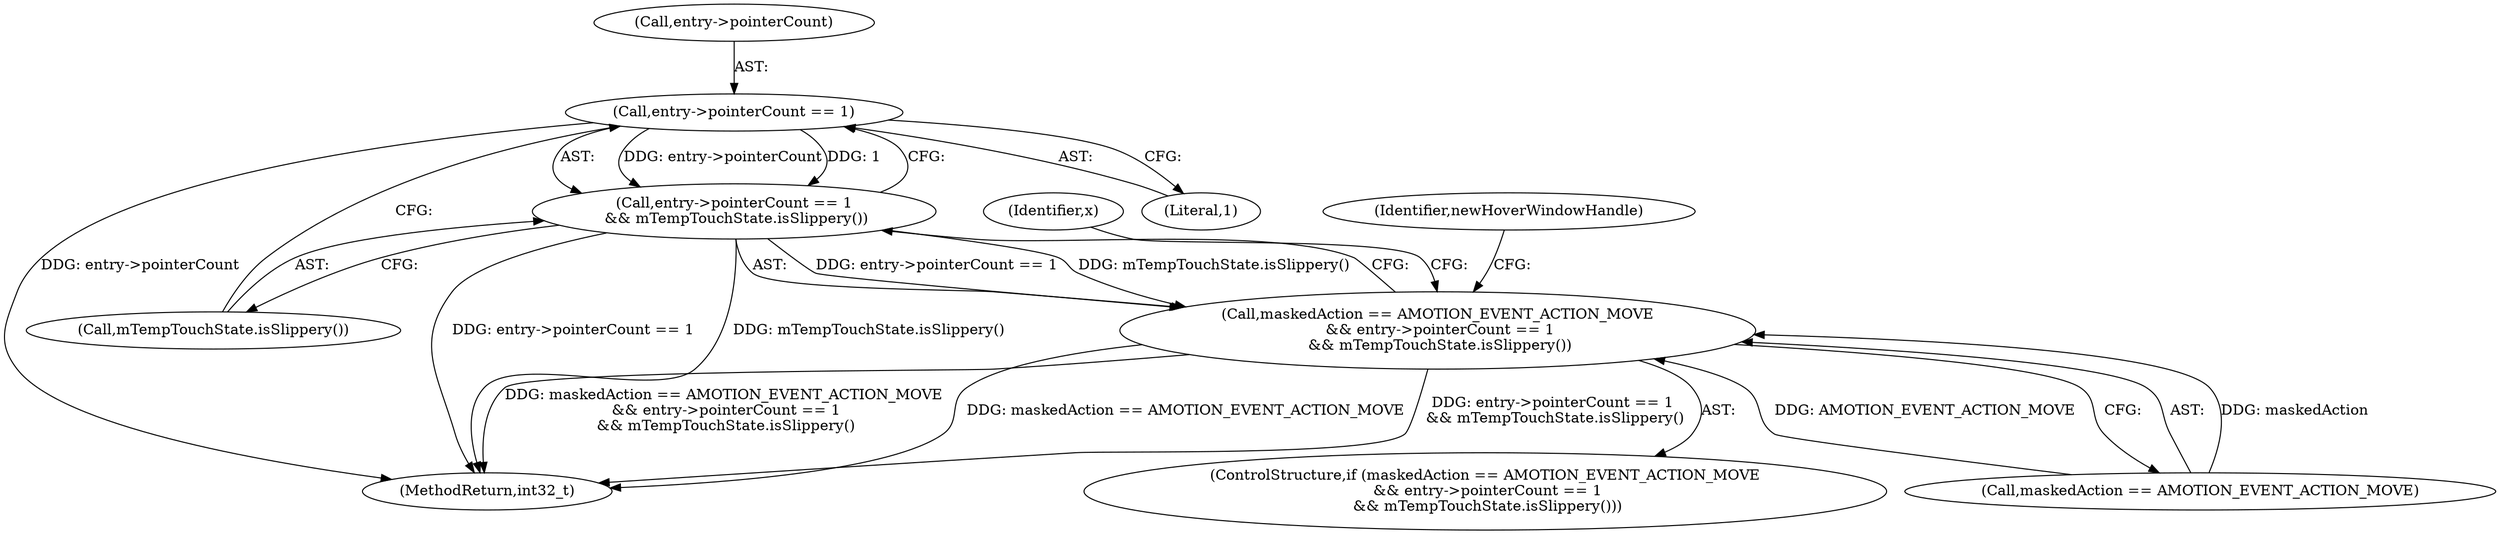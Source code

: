 digraph "0_Android_03a53d1c7765eeb3af0bc34c3dff02ada1953fbf_0@pointer" {
"1000553" [label="(Call,entry->pointerCount == 1)"];
"1000552" [label="(Call,entry->pointerCount == 1\n && mTempTouchState.isSlippery())"];
"1000548" [label="(Call,maskedAction == AMOTION_EVENT_ACTION_MOVE\n && entry->pointerCount == 1\n && mTempTouchState.isSlippery())"];
"1000562" [label="(Identifier,x)"];
"1000558" [label="(Call,mTempTouchState.isSlippery())"];
"1000552" [label="(Call,entry->pointerCount == 1\n && mTempTouchState.isSlippery())"];
"1001167" [label="(MethodReturn,int32_t)"];
"1000553" [label="(Call,entry->pointerCount == 1)"];
"1000557" [label="(Literal,1)"];
"1000554" [label="(Call,entry->pointerCount)"];
"1000549" [label="(Call,maskedAction == AMOTION_EVENT_ACTION_MOVE)"];
"1000547" [label="(ControlStructure,if (maskedAction == AMOTION_EVENT_ACTION_MOVE\n && entry->pointerCount == 1\n && mTempTouchState.isSlippery()))"];
"1000548" [label="(Call,maskedAction == AMOTION_EVENT_ACTION_MOVE\n && entry->pointerCount == 1\n && mTempTouchState.isSlippery())"];
"1000646" [label="(Identifier,newHoverWindowHandle)"];
"1000553" -> "1000552"  [label="AST: "];
"1000553" -> "1000557"  [label="CFG: "];
"1000554" -> "1000553"  [label="AST: "];
"1000557" -> "1000553"  [label="AST: "];
"1000558" -> "1000553"  [label="CFG: "];
"1000552" -> "1000553"  [label="CFG: "];
"1000553" -> "1001167"  [label="DDG: entry->pointerCount"];
"1000553" -> "1000552"  [label="DDG: entry->pointerCount"];
"1000553" -> "1000552"  [label="DDG: 1"];
"1000552" -> "1000548"  [label="AST: "];
"1000552" -> "1000558"  [label="CFG: "];
"1000558" -> "1000552"  [label="AST: "];
"1000548" -> "1000552"  [label="CFG: "];
"1000552" -> "1001167"  [label="DDG: entry->pointerCount == 1"];
"1000552" -> "1001167"  [label="DDG: mTempTouchState.isSlippery()"];
"1000552" -> "1000548"  [label="DDG: entry->pointerCount == 1"];
"1000552" -> "1000548"  [label="DDG: mTempTouchState.isSlippery()"];
"1000548" -> "1000547"  [label="AST: "];
"1000548" -> "1000549"  [label="CFG: "];
"1000549" -> "1000548"  [label="AST: "];
"1000562" -> "1000548"  [label="CFG: "];
"1000646" -> "1000548"  [label="CFG: "];
"1000548" -> "1001167"  [label="DDG: maskedAction == AMOTION_EVENT_ACTION_MOVE\n && entry->pointerCount == 1\n && mTempTouchState.isSlippery()"];
"1000548" -> "1001167"  [label="DDG: maskedAction == AMOTION_EVENT_ACTION_MOVE"];
"1000548" -> "1001167"  [label="DDG: entry->pointerCount == 1\n && mTempTouchState.isSlippery()"];
"1000549" -> "1000548"  [label="DDG: maskedAction"];
"1000549" -> "1000548"  [label="DDG: AMOTION_EVENT_ACTION_MOVE"];
}
